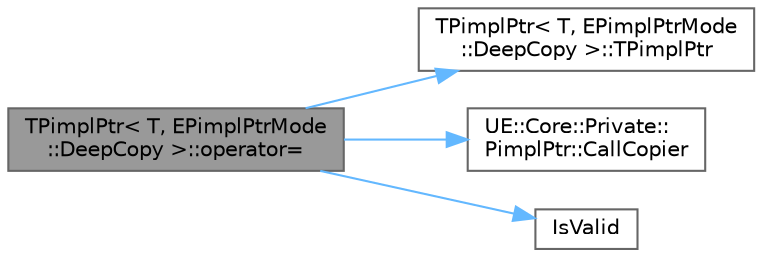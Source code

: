 digraph "TPimplPtr&lt; T, EPimplPtrMode::DeepCopy &gt;::operator="
{
 // INTERACTIVE_SVG=YES
 // LATEX_PDF_SIZE
  bgcolor="transparent";
  edge [fontname=Helvetica,fontsize=10,labelfontname=Helvetica,labelfontsize=10];
  node [fontname=Helvetica,fontsize=10,shape=box,height=0.2,width=0.4];
  rankdir="LR";
  Node1 [id="Node000001",label="TPimplPtr\< T, EPimplPtrMode\l::DeepCopy \>::operator=",height=0.2,width=0.4,color="gray40", fillcolor="grey60", style="filled", fontcolor="black",tooltip=" "];
  Node1 -> Node2 [id="edge1_Node000001_Node000002",color="steelblue1",style="solid",tooltip=" "];
  Node2 [id="Node000002",label="TPimplPtr\< T, EPimplPtrMode\l::DeepCopy \>::TPimplPtr",height=0.2,width=0.4,color="grey40", fillcolor="white", style="filled",URL="$d0/d4b/structTPimplPtr_3_01T_00_01EPimplPtrMode_1_1DeepCopy_01_4.html#a4f7d72d4426426212341f86fc5c1f0ac",tooltip=" "];
  Node1 -> Node3 [id="edge2_Node000001_Node000003",color="steelblue1",style="solid",tooltip=" "];
  Node3 [id="Node000003",label="UE::Core::Private::\lPimplPtr::CallCopier",height=0.2,width=0.4,color="grey40", fillcolor="white", style="filled",URL="$d8/dea/namespaceUE_1_1Core_1_1Private_1_1PimplPtr.html#a4410d810242b8332537aea60cce64066",tooltip=" "];
  Node1 -> Node4 [id="edge3_Node000001_Node000004",color="steelblue1",style="solid",tooltip=" "];
  Node4 [id="Node000004",label="IsValid",height=0.2,width=0.4,color="grey40", fillcolor="white", style="filled",URL="$d2/d4c/LiveLinkTypes_8h.html#ac532c4b500b1a85ea22217f2c65a70ed",tooltip=" "];
}

